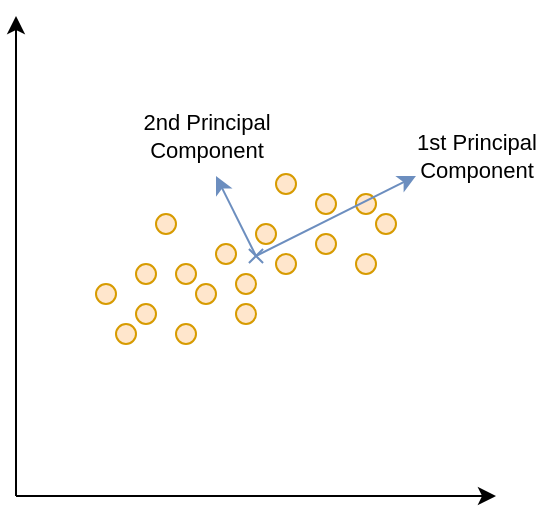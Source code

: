<mxfile version="21.2.9" type="device">
  <diagram name="Página-1" id="-pn4PrcCB0aOLdGNFKwQ">
    <mxGraphModel dx="574" dy="317" grid="1" gridSize="10" guides="1" tooltips="1" connect="1" arrows="1" fold="1" page="1" pageScale="1" pageWidth="1169" pageHeight="827" math="0" shadow="0">
      <root>
        <mxCell id="0" />
        <mxCell id="1" parent="0" />
        <mxCell id="GVC4xmCI0ztt-ApkChza-1" value="" style="endArrow=classic;html=1;rounded=0;" parent="1" edge="1">
          <mxGeometry width="50" height="50" relative="1" as="geometry">
            <mxPoint x="320" y="480" as="sourcePoint" />
            <mxPoint x="320" y="240" as="targetPoint" />
          </mxGeometry>
        </mxCell>
        <mxCell id="GVC4xmCI0ztt-ApkChza-2" value="" style="endArrow=classic;html=1;rounded=0;" parent="1" edge="1">
          <mxGeometry width="50" height="50" relative="1" as="geometry">
            <mxPoint x="320" y="480" as="sourcePoint" />
            <mxPoint x="560" y="480" as="targetPoint" />
          </mxGeometry>
        </mxCell>
        <mxCell id="GVC4xmCI0ztt-ApkChza-3" value="" style="ellipse;whiteSpace=wrap;html=1;aspect=fixed;fillColor=#ffe6cc;strokeColor=#d79b00;" parent="1" vertex="1">
          <mxGeometry x="360" y="374" width="10" height="10" as="geometry" />
        </mxCell>
        <mxCell id="GVC4xmCI0ztt-ApkChza-4" value="" style="ellipse;whiteSpace=wrap;html=1;aspect=fixed;fillColor=#ffe6cc;strokeColor=#d79b00;" parent="1" vertex="1">
          <mxGeometry x="390" y="339" width="10" height="10" as="geometry" />
        </mxCell>
        <mxCell id="GVC4xmCI0ztt-ApkChza-5" value="" style="ellipse;whiteSpace=wrap;html=1;aspect=fixed;fillColor=#ffe6cc;strokeColor=#d79b00;" parent="1" vertex="1">
          <mxGeometry x="380" y="384" width="10" height="10" as="geometry" />
        </mxCell>
        <mxCell id="GVC4xmCI0ztt-ApkChza-6" value="" style="ellipse;whiteSpace=wrap;html=1;aspect=fixed;fillColor=#ffe6cc;strokeColor=#d79b00;" parent="1" vertex="1">
          <mxGeometry x="400" y="364" width="10" height="10" as="geometry" />
        </mxCell>
        <mxCell id="GVC4xmCI0ztt-ApkChza-7" value="" style="ellipse;whiteSpace=wrap;html=1;aspect=fixed;fillColor=#ffe6cc;strokeColor=#d79b00;" parent="1" vertex="1">
          <mxGeometry x="410" y="374" width="10" height="10" as="geometry" />
        </mxCell>
        <mxCell id="GVC4xmCI0ztt-ApkChza-8" value="" style="ellipse;whiteSpace=wrap;html=1;aspect=fixed;fillColor=#ffe6cc;strokeColor=#d79b00;" parent="1" vertex="1">
          <mxGeometry x="420" y="354" width="10" height="10" as="geometry" />
        </mxCell>
        <mxCell id="GVC4xmCI0ztt-ApkChza-9" value="" style="ellipse;whiteSpace=wrap;html=1;aspect=fixed;fillColor=#ffe6cc;strokeColor=#d79b00;" parent="1" vertex="1">
          <mxGeometry x="400" y="394" width="10" height="10" as="geometry" />
        </mxCell>
        <mxCell id="GVC4xmCI0ztt-ApkChza-10" value="" style="ellipse;whiteSpace=wrap;html=1;aspect=fixed;fillColor=#ffe6cc;strokeColor=#d79b00;" parent="1" vertex="1">
          <mxGeometry x="430" y="384" width="10" height="10" as="geometry" />
        </mxCell>
        <mxCell id="GVC4xmCI0ztt-ApkChza-11" value="" style="ellipse;whiteSpace=wrap;html=1;aspect=fixed;fillColor=#ffe6cc;strokeColor=#d79b00;" parent="1" vertex="1">
          <mxGeometry x="430" y="369" width="10" height="10" as="geometry" />
        </mxCell>
        <mxCell id="GVC4xmCI0ztt-ApkChza-12" value="" style="ellipse;whiteSpace=wrap;html=1;aspect=fixed;fillColor=#ffe6cc;strokeColor=#d79b00;" parent="1" vertex="1">
          <mxGeometry x="440" y="344" width="10" height="10" as="geometry" />
        </mxCell>
        <mxCell id="GVC4xmCI0ztt-ApkChza-13" value="" style="ellipse;whiteSpace=wrap;html=1;aspect=fixed;fillColor=#ffe6cc;strokeColor=#d79b00;" parent="1" vertex="1">
          <mxGeometry x="380" y="364" width="10" height="10" as="geometry" />
        </mxCell>
        <mxCell id="GVC4xmCI0ztt-ApkChza-15" value="" style="ellipse;whiteSpace=wrap;html=1;aspect=fixed;fillColor=#ffe6cc;strokeColor=#d79b00;" parent="1" vertex="1">
          <mxGeometry x="450" y="359" width="10" height="10" as="geometry" />
        </mxCell>
        <mxCell id="GVC4xmCI0ztt-ApkChza-17" value="" style="ellipse;whiteSpace=wrap;html=1;aspect=fixed;fillColor=#ffe6cc;strokeColor=#d79b00;" parent="1" vertex="1">
          <mxGeometry x="470" y="349" width="10" height="10" as="geometry" />
        </mxCell>
        <mxCell id="GVC4xmCI0ztt-ApkChza-18" value="" style="ellipse;whiteSpace=wrap;html=1;aspect=fixed;fillColor=#ffe6cc;strokeColor=#d79b00;" parent="1" vertex="1">
          <mxGeometry x="490" y="329" width="10" height="10" as="geometry" />
        </mxCell>
        <mxCell id="GVC4xmCI0ztt-ApkChza-19" value="" style="ellipse;whiteSpace=wrap;html=1;aspect=fixed;fillColor=#ffe6cc;strokeColor=#d79b00;" parent="1" vertex="1">
          <mxGeometry x="500" y="339" width="10" height="10" as="geometry" />
        </mxCell>
        <mxCell id="GVC4xmCI0ztt-ApkChza-20" value="" style="ellipse;whiteSpace=wrap;html=1;aspect=fixed;fillColor=#ffe6cc;strokeColor=#d79b00;" parent="1" vertex="1">
          <mxGeometry x="450" y="319" width="10" height="10" as="geometry" />
        </mxCell>
        <mxCell id="GVC4xmCI0ztt-ApkChza-21" value="" style="ellipse;whiteSpace=wrap;html=1;aspect=fixed;fillColor=#ffe6cc;strokeColor=#d79b00;" parent="1" vertex="1">
          <mxGeometry x="490" y="359" width="10" height="10" as="geometry" />
        </mxCell>
        <mxCell id="GVC4xmCI0ztt-ApkChza-24" value="" style="ellipse;whiteSpace=wrap;html=1;aspect=fixed;fillColor=#ffe6cc;strokeColor=#d79b00;" parent="1" vertex="1">
          <mxGeometry x="370" y="394" width="10" height="10" as="geometry" />
        </mxCell>
        <mxCell id="GVC4xmCI0ztt-ApkChza-25" value="" style="ellipse;whiteSpace=wrap;html=1;aspect=fixed;fillColor=#ffe6cc;strokeColor=#d79b00;" parent="1" vertex="1">
          <mxGeometry x="470" y="329" width="10" height="10" as="geometry" />
        </mxCell>
        <mxCell id="GVC4xmCI0ztt-ApkChza-34" style="rounded=0;orthogonalLoop=1;jettySize=auto;html=1;exitX=0;exitY=0;exitDx=5;exitDy=5;exitPerimeter=0;fillColor=#dae8fc;strokeColor=#6c8ebf;" parent="1" source="GVC4xmCI0ztt-ApkChza-32" edge="1">
          <mxGeometry relative="1" as="geometry">
            <mxPoint x="520" y="320" as="targetPoint" />
          </mxGeometry>
        </mxCell>
        <mxCell id="GVC4xmCI0ztt-ApkChza-37" value="&lt;div&gt;1st Principal &lt;br&gt;&lt;/div&gt;&lt;div&gt;Component&lt;/div&gt;" style="edgeLabel;html=1;align=center;verticalAlign=middle;resizable=0;points=[];" parent="GVC4xmCI0ztt-ApkChza-34" vertex="1" connectable="0">
          <mxGeometry x="0.868" y="-2" relative="1" as="geometry">
            <mxPoint x="34" y="-15" as="offset" />
          </mxGeometry>
        </mxCell>
        <mxCell id="GVC4xmCI0ztt-ApkChza-32" value="" style="shape=cross;whiteSpace=wrap;html=1;size=0;rotation=45;fillColor=#dae8fc;strokeColor=#6c8ebf;" parent="1" vertex="1">
          <mxGeometry x="435" y="355" width="10" height="10" as="geometry" />
        </mxCell>
        <mxCell id="DfE6INUnDFdgPhouwwiO-1" style="rounded=0;orthogonalLoop=1;jettySize=auto;html=1;exitX=0;exitY=0;exitDx=5;exitDy=5;exitPerimeter=0;fillColor=#dae8fc;strokeColor=#6c8ebf;" edge="1" parent="1" source="GVC4xmCI0ztt-ApkChza-32">
          <mxGeometry relative="1" as="geometry">
            <mxPoint x="420" y="320" as="targetPoint" />
            <mxPoint x="450" y="370" as="sourcePoint" />
          </mxGeometry>
        </mxCell>
        <mxCell id="DfE6INUnDFdgPhouwwiO-2" value="&lt;div&gt;2nd Principal &lt;br&gt;&lt;/div&gt;&lt;div&gt;Component&lt;/div&gt;" style="edgeLabel;html=1;align=center;verticalAlign=middle;resizable=0;points=[];" vertex="1" connectable="0" parent="DfE6INUnDFdgPhouwwiO-1">
          <mxGeometry x="0.868" y="-2" relative="1" as="geometry">
            <mxPoint x="-8" y="-22" as="offset" />
          </mxGeometry>
        </mxCell>
      </root>
    </mxGraphModel>
  </diagram>
</mxfile>
